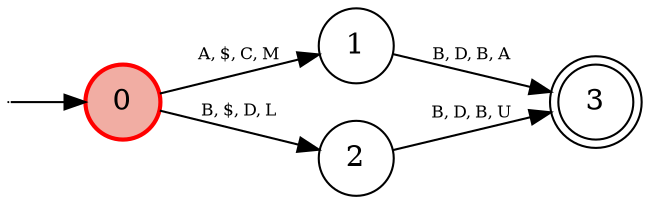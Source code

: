 digraph {
rankdir=LR;
start [shape=point, width=0];
start -> 0;
0 -> 1 [label="A, $, C, M", fontsize=8];
1 -> 3 [label="B, D, B, A", fontsize=8];
0 -> 2 [label="B, $, D, L", fontsize=8];
2 -> 3 [label="B, D, B, U", fontsize=8];
0 [shape=circle, style=filled, color=red, fillcolor="#F1ADA3", penwidth=2];
1 [shape=circle];
2 [shape=circle];
3 [shape=doublecircle];
}
